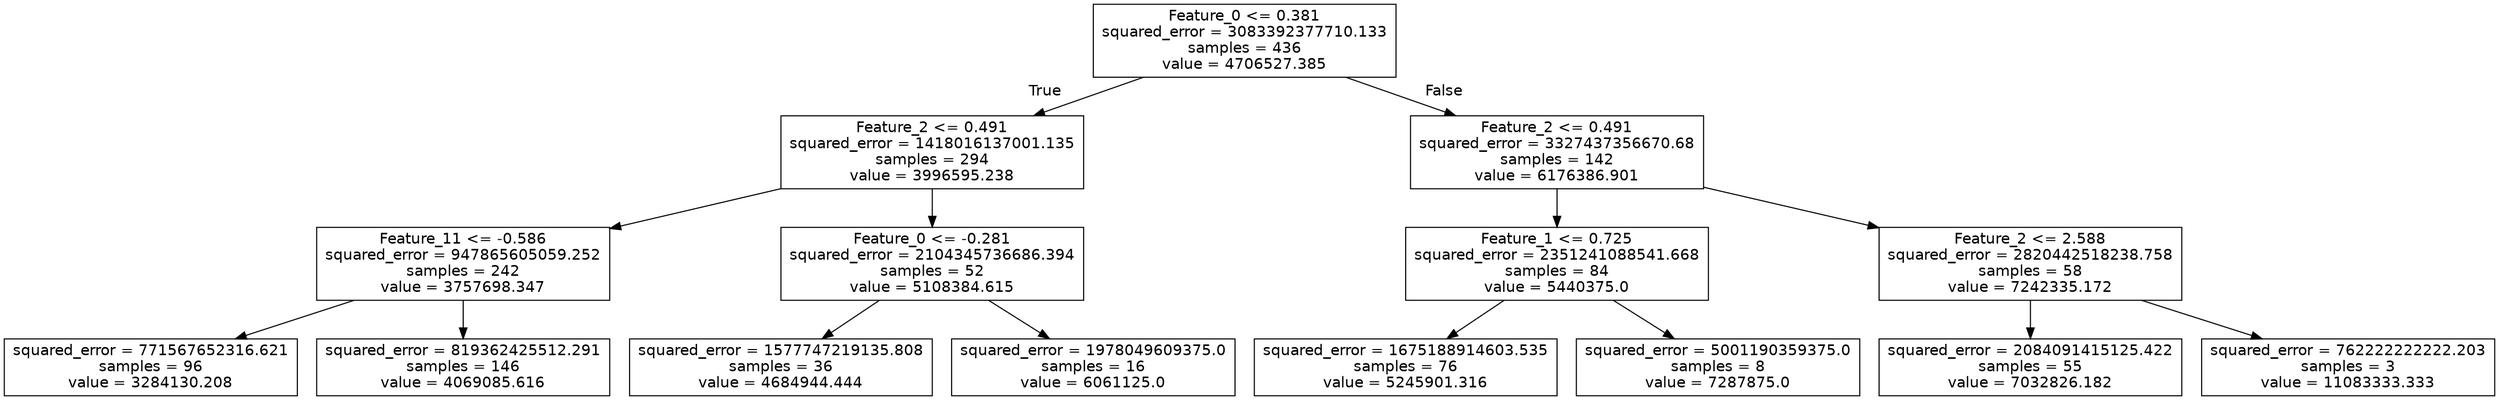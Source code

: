 digraph Tree {
node [shape=box, fontname="helvetica"] ;
edge [fontname="helvetica"] ;
0 [label="Feature_0 <= 0.381\nsquared_error = 3083392377710.133\nsamples = 436\nvalue = 4706527.385"] ;
1 [label="Feature_2 <= 0.491\nsquared_error = 1418016137001.135\nsamples = 294\nvalue = 3996595.238"] ;
0 -> 1 [labeldistance=2.5, labelangle=45, headlabel="True"] ;
2 [label="Feature_11 <= -0.586\nsquared_error = 947865605059.252\nsamples = 242\nvalue = 3757698.347"] ;
1 -> 2 ;
3 [label="squared_error = 771567652316.621\nsamples = 96\nvalue = 3284130.208"] ;
2 -> 3 ;
4 [label="squared_error = 819362425512.291\nsamples = 146\nvalue = 4069085.616"] ;
2 -> 4 ;
5 [label="Feature_0 <= -0.281\nsquared_error = 2104345736686.394\nsamples = 52\nvalue = 5108384.615"] ;
1 -> 5 ;
6 [label="squared_error = 1577747219135.808\nsamples = 36\nvalue = 4684944.444"] ;
5 -> 6 ;
7 [label="squared_error = 1978049609375.0\nsamples = 16\nvalue = 6061125.0"] ;
5 -> 7 ;
8 [label="Feature_2 <= 0.491\nsquared_error = 3327437356670.68\nsamples = 142\nvalue = 6176386.901"] ;
0 -> 8 [labeldistance=2.5, labelangle=-45, headlabel="False"] ;
9 [label="Feature_1 <= 0.725\nsquared_error = 2351241088541.668\nsamples = 84\nvalue = 5440375.0"] ;
8 -> 9 ;
10 [label="squared_error = 1675188914603.535\nsamples = 76\nvalue = 5245901.316"] ;
9 -> 10 ;
11 [label="squared_error = 5001190359375.0\nsamples = 8\nvalue = 7287875.0"] ;
9 -> 11 ;
12 [label="Feature_2 <= 2.588\nsquared_error = 2820442518238.758\nsamples = 58\nvalue = 7242335.172"] ;
8 -> 12 ;
13 [label="squared_error = 2084091415125.422\nsamples = 55\nvalue = 7032826.182"] ;
12 -> 13 ;
14 [label="squared_error = 762222222222.203\nsamples = 3\nvalue = 11083333.333"] ;
12 -> 14 ;
}